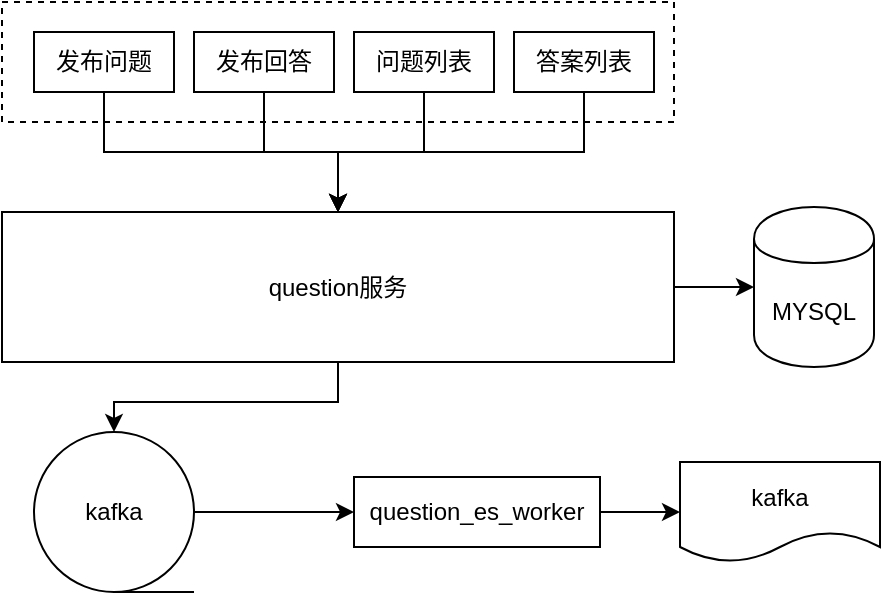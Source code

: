 <mxfile version="12.8.1" type="github">
  <diagram id="C5RBs43oDa-KdzZeNtuy" name="Page-1">
    <mxGraphModel dx="1038" dy="580" grid="1" gridSize="10" guides="1" tooltips="1" connect="1" arrows="1" fold="1" page="1" pageScale="1" pageWidth="827" pageHeight="1169" math="0" shadow="0">
      <root>
        <mxCell id="WIyWlLk6GJQsqaUBKTNV-0" />
        <mxCell id="WIyWlLk6GJQsqaUBKTNV-1" parent="WIyWlLk6GJQsqaUBKTNV-0" />
        <mxCell id="_SYjHrnVtphl9Z6M1iAs-2" value="" style="rounded=0;whiteSpace=wrap;html=1;dashed=1;" vertex="1" parent="WIyWlLk6GJQsqaUBKTNV-1">
          <mxGeometry x="294" y="450" width="336" height="60" as="geometry" />
        </mxCell>
        <mxCell id="_SYjHrnVtphl9Z6M1iAs-28" style="edgeStyle=orthogonalEdgeStyle;rounded=0;orthogonalLoop=1;jettySize=auto;html=1;exitX=0.5;exitY=1;exitDx=0;exitDy=0;entryX=0.5;entryY=0;entryDx=0;entryDy=0;" edge="1" parent="WIyWlLk6GJQsqaUBKTNV-1" source="_SYjHrnVtphl9Z6M1iAs-3" target="_SYjHrnVtphl9Z6M1iAs-10">
          <mxGeometry relative="1" as="geometry" />
        </mxCell>
        <mxCell id="_SYjHrnVtphl9Z6M1iAs-3" value="发布问题" style="rounded=0;whiteSpace=wrap;html=1;" vertex="1" parent="WIyWlLk6GJQsqaUBKTNV-1">
          <mxGeometry x="310" y="465" width="70" height="30" as="geometry" />
        </mxCell>
        <mxCell id="_SYjHrnVtphl9Z6M1iAs-29" style="edgeStyle=orthogonalEdgeStyle;rounded=0;orthogonalLoop=1;jettySize=auto;html=1;exitX=0.5;exitY=1;exitDx=0;exitDy=0;entryX=0.5;entryY=0;entryDx=0;entryDy=0;" edge="1" parent="WIyWlLk6GJQsqaUBKTNV-1" source="_SYjHrnVtphl9Z6M1iAs-4" target="_SYjHrnVtphl9Z6M1iAs-10">
          <mxGeometry relative="1" as="geometry" />
        </mxCell>
        <mxCell id="_SYjHrnVtphl9Z6M1iAs-4" value="发布回答" style="rounded=0;whiteSpace=wrap;html=1;" vertex="1" parent="WIyWlLk6GJQsqaUBKTNV-1">
          <mxGeometry x="390" y="465" width="70" height="30" as="geometry" />
        </mxCell>
        <mxCell id="_SYjHrnVtphl9Z6M1iAs-30" style="edgeStyle=orthogonalEdgeStyle;rounded=0;orthogonalLoop=1;jettySize=auto;html=1;exitX=0.5;exitY=1;exitDx=0;exitDy=0;entryX=0.5;entryY=0;entryDx=0;entryDy=0;" edge="1" parent="WIyWlLk6GJQsqaUBKTNV-1" source="_SYjHrnVtphl9Z6M1iAs-6" target="_SYjHrnVtphl9Z6M1iAs-10">
          <mxGeometry relative="1" as="geometry" />
        </mxCell>
        <mxCell id="_SYjHrnVtphl9Z6M1iAs-6" value="问题列表" style="rounded=0;whiteSpace=wrap;html=1;" vertex="1" parent="WIyWlLk6GJQsqaUBKTNV-1">
          <mxGeometry x="470" y="465" width="70" height="30" as="geometry" />
        </mxCell>
        <mxCell id="_SYjHrnVtphl9Z6M1iAs-31" style="edgeStyle=orthogonalEdgeStyle;rounded=0;orthogonalLoop=1;jettySize=auto;html=1;exitX=0.5;exitY=1;exitDx=0;exitDy=0;entryX=0.5;entryY=0;entryDx=0;entryDy=0;" edge="1" parent="WIyWlLk6GJQsqaUBKTNV-1" source="_SYjHrnVtphl9Z6M1iAs-8" target="_SYjHrnVtphl9Z6M1iAs-10">
          <mxGeometry relative="1" as="geometry">
            <mxPoint x="470" y="560" as="targetPoint" />
          </mxGeometry>
        </mxCell>
        <mxCell id="_SYjHrnVtphl9Z6M1iAs-8" value="答案列表" style="rounded=0;whiteSpace=wrap;html=1;" vertex="1" parent="WIyWlLk6GJQsqaUBKTNV-1">
          <mxGeometry x="550" y="465" width="70" height="30" as="geometry" />
        </mxCell>
        <mxCell id="_SYjHrnVtphl9Z6M1iAs-13" value="" style="edgeStyle=orthogonalEdgeStyle;rounded=0;orthogonalLoop=1;jettySize=auto;html=1;" edge="1" parent="WIyWlLk6GJQsqaUBKTNV-1" source="_SYjHrnVtphl9Z6M1iAs-10" target="_SYjHrnVtphl9Z6M1iAs-12">
          <mxGeometry relative="1" as="geometry" />
        </mxCell>
        <mxCell id="_SYjHrnVtphl9Z6M1iAs-27" style="edgeStyle=orthogonalEdgeStyle;rounded=0;orthogonalLoop=1;jettySize=auto;html=1;" edge="1" parent="WIyWlLk6GJQsqaUBKTNV-1" source="_SYjHrnVtphl9Z6M1iAs-10" target="_SYjHrnVtphl9Z6M1iAs-21">
          <mxGeometry relative="1" as="geometry" />
        </mxCell>
        <mxCell id="_SYjHrnVtphl9Z6M1iAs-10" value="question服务" style="rounded=0;whiteSpace=wrap;html=1;" vertex="1" parent="WIyWlLk6GJQsqaUBKTNV-1">
          <mxGeometry x="294" y="555" width="336" height="75" as="geometry" />
        </mxCell>
        <mxCell id="_SYjHrnVtphl9Z6M1iAs-12" value="MYSQL" style="shape=cylinder;whiteSpace=wrap;html=1;boundedLbl=1;backgroundOutline=1;" vertex="1" parent="WIyWlLk6GJQsqaUBKTNV-1">
          <mxGeometry x="670" y="552.5" width="60" height="80" as="geometry" />
        </mxCell>
        <mxCell id="_SYjHrnVtphl9Z6M1iAs-20" value="" style="edgeStyle=orthogonalEdgeStyle;rounded=0;orthogonalLoop=1;jettySize=auto;html=1;" edge="1" parent="WIyWlLk6GJQsqaUBKTNV-1" source="_SYjHrnVtphl9Z6M1iAs-17" target="_SYjHrnVtphl9Z6M1iAs-19">
          <mxGeometry relative="1" as="geometry" />
        </mxCell>
        <mxCell id="_SYjHrnVtphl9Z6M1iAs-17" value="question_es_worker" style="rounded=0;whiteSpace=wrap;html=1;" vertex="1" parent="WIyWlLk6GJQsqaUBKTNV-1">
          <mxGeometry x="470" y="687.5" width="123" height="35" as="geometry" />
        </mxCell>
        <mxCell id="_SYjHrnVtphl9Z6M1iAs-19" value="kafka" style="shape=document;whiteSpace=wrap;html=1;boundedLbl=1;" vertex="1" parent="WIyWlLk6GJQsqaUBKTNV-1">
          <mxGeometry x="633" y="680" width="100" height="50" as="geometry" />
        </mxCell>
        <mxCell id="_SYjHrnVtphl9Z6M1iAs-23" value="" style="edgeStyle=orthogonalEdgeStyle;rounded=0;orthogonalLoop=1;jettySize=auto;html=1;" edge="1" parent="WIyWlLk6GJQsqaUBKTNV-1" source="_SYjHrnVtphl9Z6M1iAs-21">
          <mxGeometry relative="1" as="geometry">
            <mxPoint x="470" y="705" as="targetPoint" />
          </mxGeometry>
        </mxCell>
        <mxCell id="_SYjHrnVtphl9Z6M1iAs-21" value="kafka" style="shape=tapeData;whiteSpace=wrap;html=1;perimeter=ellipsePerimeter;" vertex="1" parent="WIyWlLk6GJQsqaUBKTNV-1">
          <mxGeometry x="310" y="665" width="80" height="80" as="geometry" />
        </mxCell>
      </root>
    </mxGraphModel>
  </diagram>
</mxfile>
